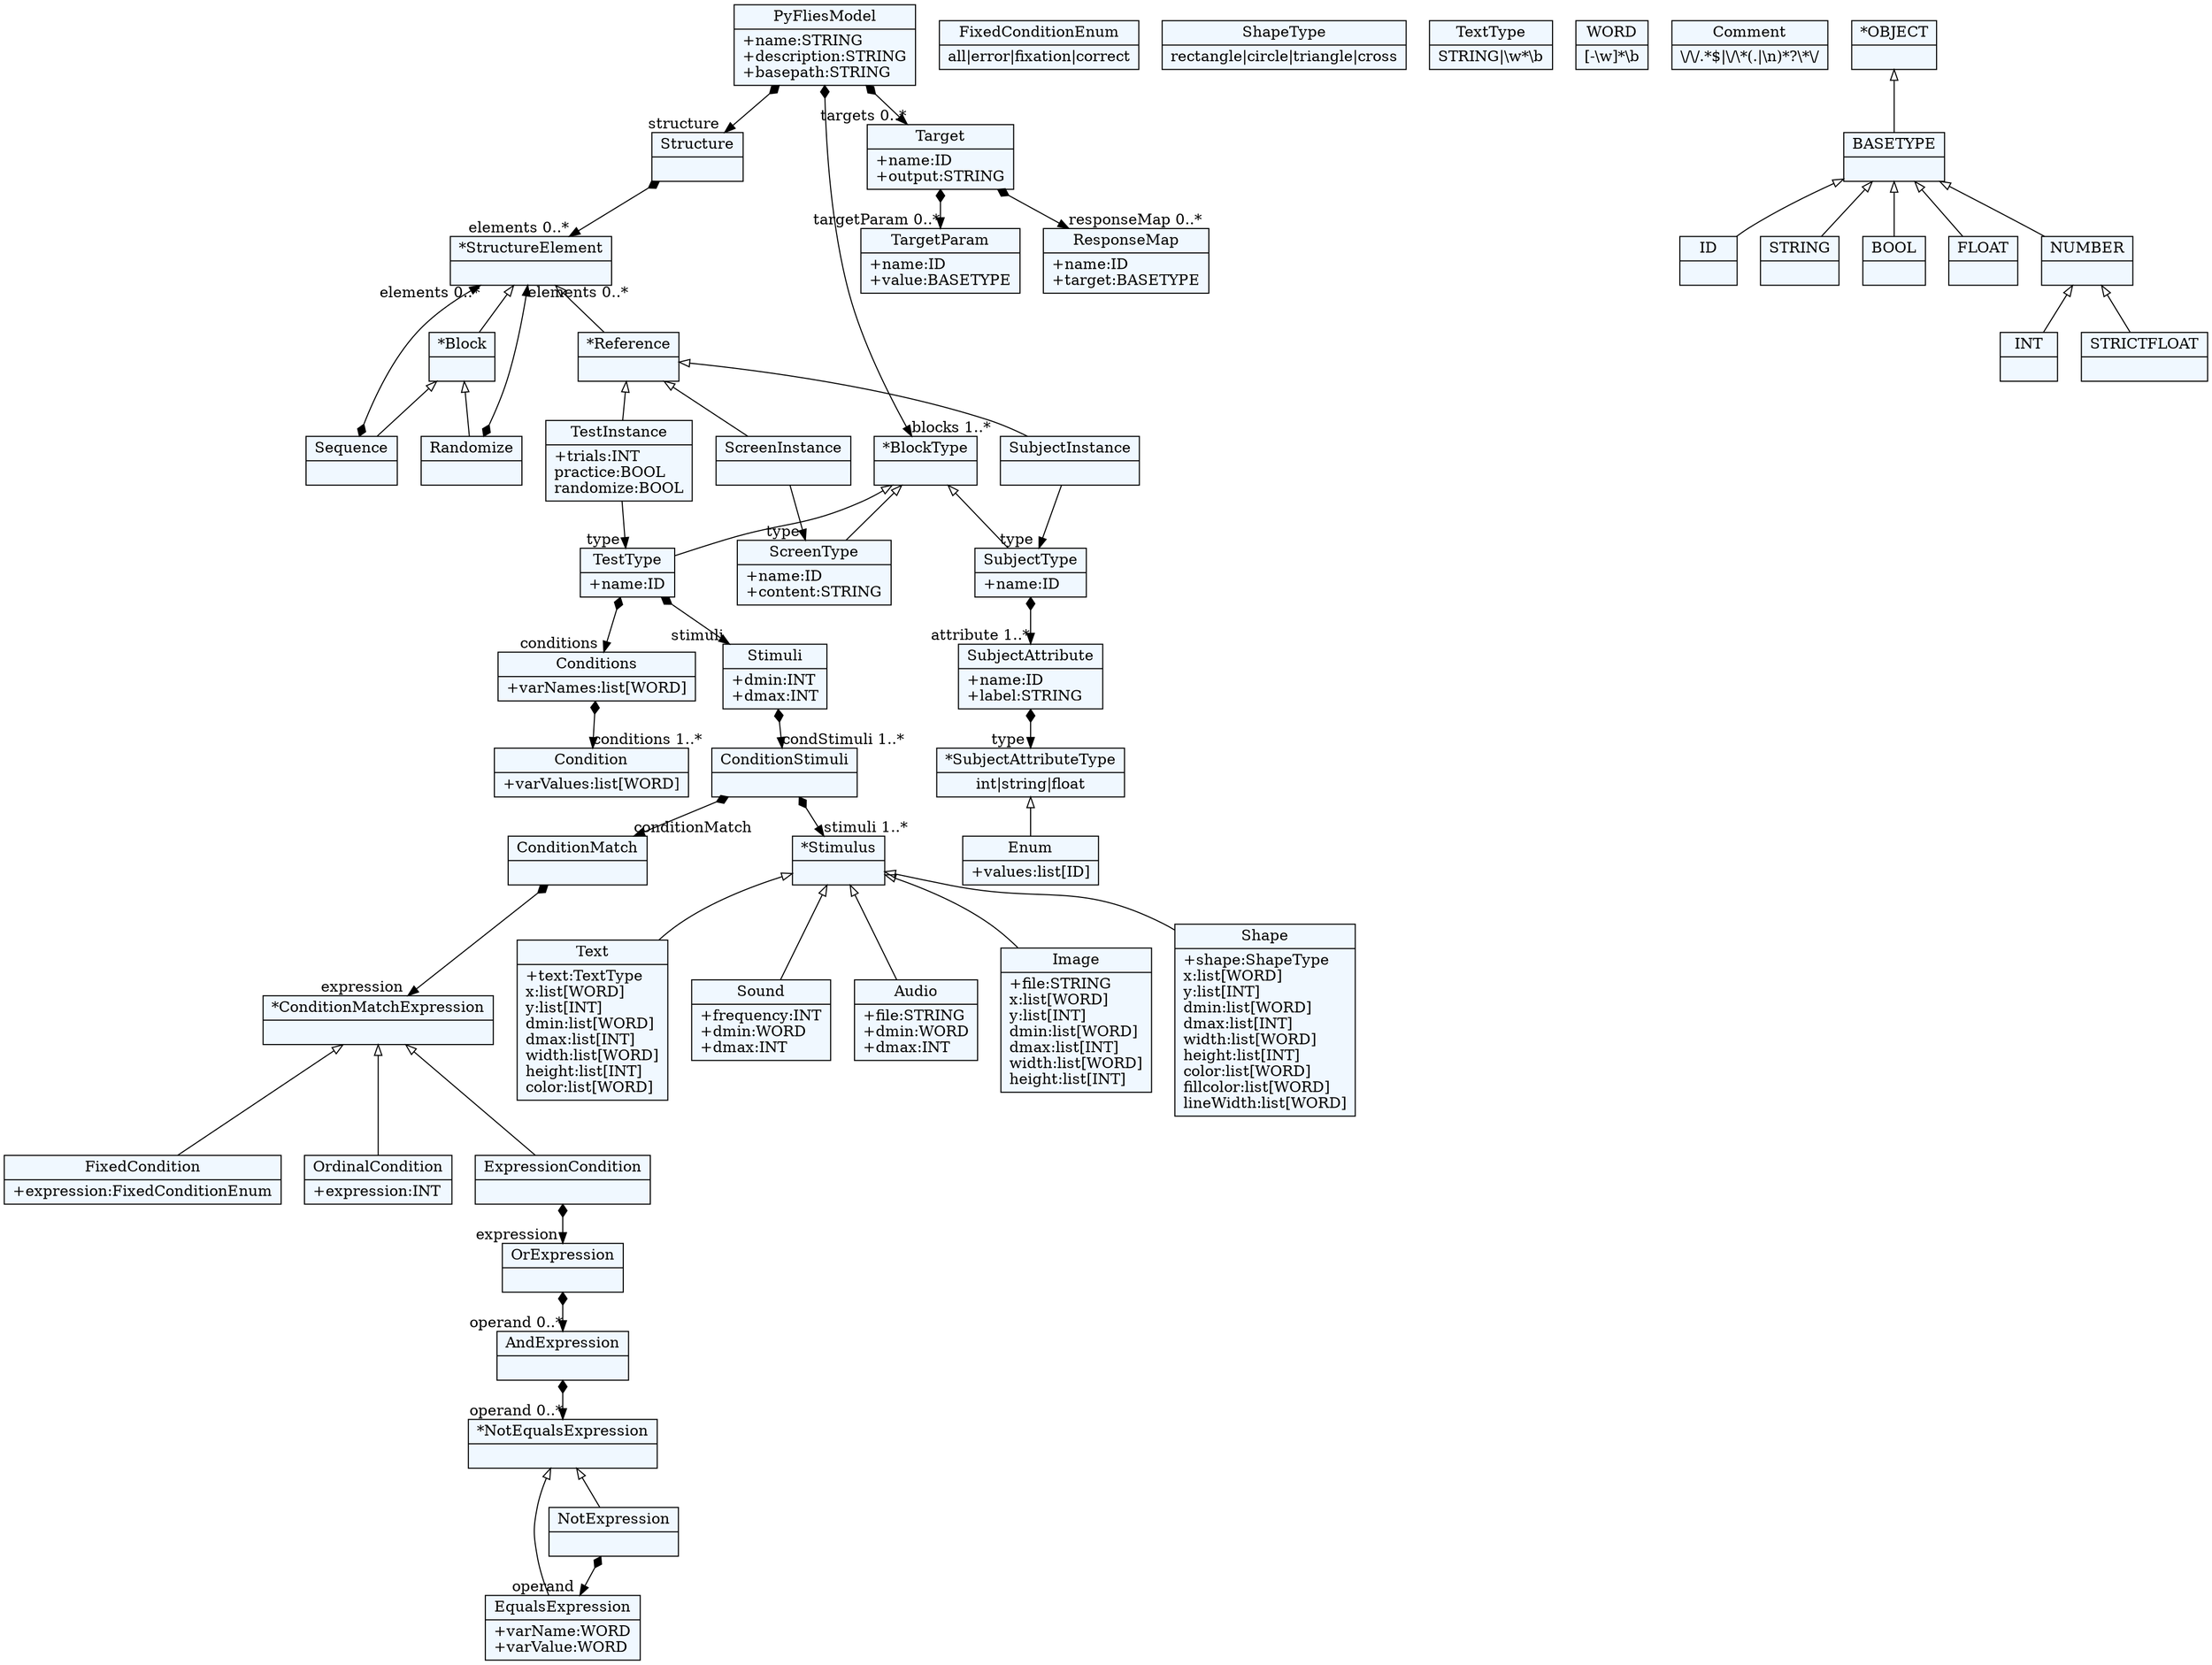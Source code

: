 
    digraph xtext {
    fontname = "Bitstream Vera Sans"
    fontsize = 8
    node[
        shape=record,
        style=filled,
        fillcolor=aliceblue
    ]
    nodesep = 0.3
    edge[dir=black,arrowtail=empty]


40198904[ label="{PyFliesModel|+name:STRING\l+description:STRING\l+basepath:STRING\l}"]

40669976[ label="{*BlockType|}"]

40809048[ label="{TestType|+name:ID\l}"]

40710616[ label="{Conditions|+varNames:list[WORD]\l}"]

40974168[ label="{Condition|+varValues:list[WORD]\l}"]

40646120[ label="{Stimuli|+dmin:INT\l+dmax:INT\l}"]

40837864[ label="{ConditionStimuli|}"]

40896568[ label="{ConditionMatch|}"]

40880360[ label="{*ConditionMatchExpression|}"]

40902104[ label="{FixedCondition|+expression:FixedConditionEnum\l}"]

40918712[ label="{FixedConditionEnum|all\|error\|fixation\|correct}"]

40980360[ label="{OrdinalCondition|+expression:INT\l}"]

40696760[ label="{ExpressionCondition|}"]

39996808[ label="{OrExpression|}"]

39937848[ label="{AndExpression|}"]

40866520[ label="{*NotEqualsExpression|}"]

39957816[ label="{NotExpression|}"]

40204600[ label="{EqualsExpression|+varName:WORD\l+varValue:WORD\l}"]

40895512[ label="{*Stimulus|}"]

39990920[ label="{Image|+file:STRING\lx:list[WORD]\ly:list[INT]\ldmin:list[WORD]\ldmax:list[INT]\lwidth:list[WORD]\lheight:list[INT]\l}"]

40286984[ label="{Shape|+shape:ShapeType\lx:list[WORD]\ly:list[INT]\ldmin:list[WORD]\ldmax:list[INT]\lwidth:list[WORD]\lheight:list[INT]\lcolor:list[WORD]\lfillcolor:list[WORD]\llineWidth:list[WORD]\l}"]

39585704[ label="{ShapeType|rectangle\|circle\|triangle\|cross}"]

40225080[ label="{Text|+text:TextType\lx:list[WORD]\ly:list[INT]\ldmin:list[WORD]\ldmax:list[INT]\lwidth:list[WORD]\lheight:list[INT]\lcolor:list[WORD]\l}"]

40465416[ label="{TextType|STRING\|\\w*\\b}"]

40711960[ label="{WORD|[-\\w]*\\b}"]

39941800[ label="{Sound|+frequency:INT\l+dmin:WORD\l+dmax:INT\l}"]

40077912[ label="{Audio|+file:STRING\l+dmin:WORD\l+dmax:INT\l}"]

39864536[ label="{*Block|}"]

40830552[ label="{TestInstance|+trials:INT\lpractice:BOOL\lrandomize:BOOL\l}"]

39973112[ label="{ScreenInstance|}"]

40175048[ label="{SubjectInstance|}"]

40427400[ label="{*Reference|}"]

40437416[ label="{*StructureElement|}"]

39619656[ label="{Structure|}"]

40331736[ label="{Sequence|}"]

39821976[ label="{Randomize|}"]

40836808[ label="{ScreenType|+name:ID\l+content:STRING\l}"]

39822920[ label="{SubjectType|+name:ID\l}"]

40330792[ label="{SubjectAttribute|+name:ID\l+label:STRING\l}"]

39961816[ label="{*SubjectAttributeType|int\|string\|float}"]

39966408[ label="{Enum|+values:list[ID]\l}"]

40187912[ label="{Target|+name:ID\l+output:STRING\l}"]

40681720[ label="{TargetParam|+name:ID\l+value:BASETYPE\l}"]

40313832[ label="{ResponseMap|+name:ID\l+target:BASETYPE\l}"]

40561432[ label="{Comment|\\/\\/.*$\|\\/\\*(.\|\\n)*\?\\*\\/}"]

40985368[ label="{ID|}"]

40995544[ label="{STRING|}"]

41001080[ label="{BOOL|}"]

41006616[ label="{INT|}"]

41012152[ label="{FLOAT|}"]

41017688[ label="{STRICTFLOAT|}"]

41023224[ label="{NUMBER|}"]

41028760[ label="{BASETYPE|}"]

41034296[ label="{*OBJECT|}"]



40198904 -> 40669976[arrowtail=diamond, dir=both, headlabel="blocks 1..*"]
40198904 -> 39619656[arrowtail=diamond, dir=both, headlabel="structure "]
40198904 -> 40187912[arrowtail=diamond, dir=both, headlabel="targets 0..*"]
40669976 -> 40809048 [dir=back]
40669976 -> 40836808 [dir=back]
40669976 -> 39822920 [dir=back]
40809048 -> 40710616[arrowtail=diamond, dir=both, headlabel="conditions "]
40809048 -> 40646120[arrowtail=diamond, dir=both, headlabel="stimuli "]
40710616 -> 40974168[arrowtail=diamond, dir=both, headlabel="conditions 1..*"]
40646120 -> 40837864[arrowtail=diamond, dir=both, headlabel="condStimuli 1..*"]
40837864 -> 40896568[arrowtail=diamond, dir=both, headlabel="conditionMatch "]
40837864 -> 40895512[arrowtail=diamond, dir=both, headlabel="stimuli 1..*"]
40896568 -> 40880360[arrowtail=diamond, dir=both, headlabel="expression "]
40880360 -> 40902104 [dir=back]
40880360 -> 40980360 [dir=back]
40880360 -> 40696760 [dir=back]
40696760 -> 39996808[arrowtail=diamond, dir=both, headlabel="expression "]
39996808 -> 39937848[arrowtail=diamond, dir=both, headlabel="operand 0..*"]
39937848 -> 40866520[arrowtail=diamond, dir=both, headlabel="operand 0..*"]
40866520 -> 39957816 [dir=back]
40866520 -> 40204600 [dir=back]
39957816 -> 40204600[arrowtail=diamond, dir=both, headlabel="operand "]
40895512 -> 39990920 [dir=back]
40895512 -> 40286984 [dir=back]
40895512 -> 39941800 [dir=back]
40895512 -> 40077912 [dir=back]
40895512 -> 40225080 [dir=back]
39864536 -> 40331736 [dir=back]
39864536 -> 39821976 [dir=back]
40830552 -> 40809048[headlabel="type "]
39973112 -> 40836808[headlabel="type "]
40175048 -> 39822920[headlabel="type "]
40427400 -> 40830552 [dir=back]
40427400 -> 39973112 [dir=back]
40427400 -> 40175048 [dir=back]
40437416 -> 40427400 [dir=back]
40437416 -> 39864536 [dir=back]
39619656 -> 40437416[arrowtail=diamond, dir=both, headlabel="elements 0..*"]
40331736 -> 40437416[arrowtail=diamond, dir=both, headlabel="elements 0..*"]
39821976 -> 40437416[arrowtail=diamond, dir=both, headlabel="elements 0..*"]
39822920 -> 40330792[arrowtail=diamond, dir=both, headlabel="attribute 1..*"]
40330792 -> 39961816[arrowtail=diamond, dir=both, headlabel="type "]
39961816 -> 39966408 [dir=back]
40187912 -> 40313832[arrowtail=diamond, dir=both, headlabel="responseMap 0..*"]
40187912 -> 40681720[arrowtail=diamond, dir=both, headlabel="targetParam 0..*"]
41023224 -> 41017688 [dir=back]
41023224 -> 41006616 [dir=back]
41028760 -> 41023224 [dir=back]
41028760 -> 41012152 [dir=back]
41028760 -> 41001080 [dir=back]
41028760 -> 40985368 [dir=back]
41028760 -> 40995544 [dir=back]
41034296 -> 41028760 [dir=back]

}
